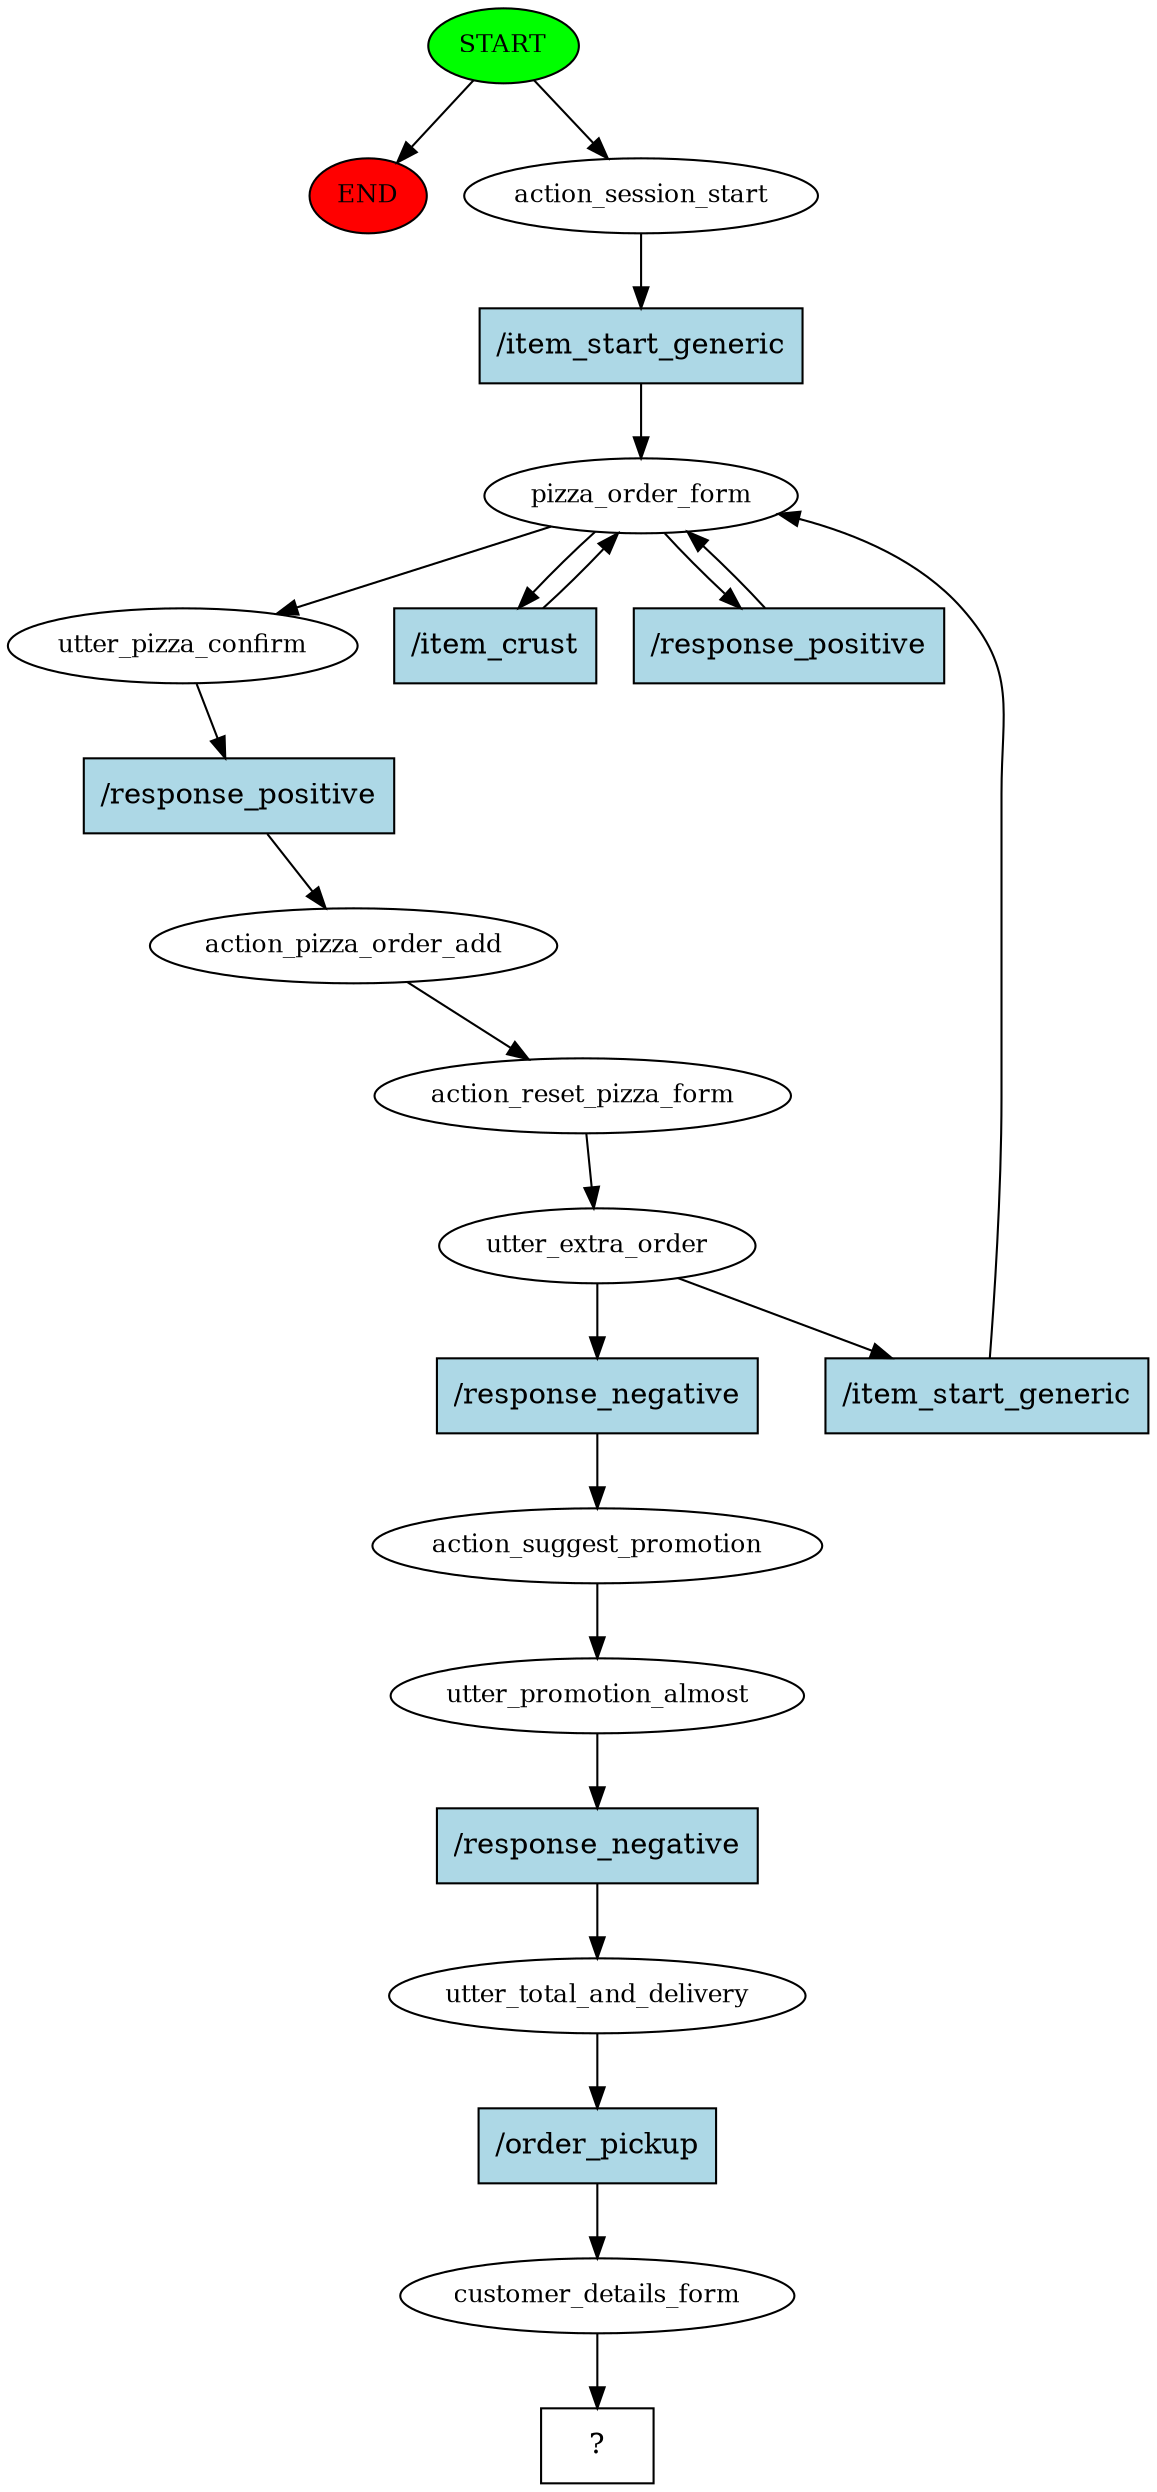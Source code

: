digraph  {
0 [class="start active", fillcolor=green, fontsize=12, label=START, style=filled];
"-1" [class=end, fillcolor=red, fontsize=12, label=END, style=filled];
1 [class=active, fontsize=12, label=action_session_start];
2 [class=active, fontsize=12, label=pizza_order_form];
5 [class=active, fontsize=12, label=utter_pizza_confirm];
6 [class=active, fontsize=12, label=action_pizza_order_add];
7 [class=active, fontsize=12, label=action_reset_pizza_form];
8 [class=active, fontsize=12, label=utter_extra_order];
16 [class=active, fontsize=12, label=action_suggest_promotion];
17 [class=active, fontsize=12, label=utter_promotion_almost];
18 [class=active, fontsize=12, label=utter_total_and_delivery];
19 [class=active, fontsize=12, label=customer_details_form];
20 [class="intent dashed active", label="  ?  ", shape=rect];
21 [class="intent active", fillcolor=lightblue, label="/item_start_generic", shape=rect, style=filled];
22 [class="intent active", fillcolor=lightblue, label="/item_crust", shape=rect, style=filled];
23 [class="intent active", fillcolor=lightblue, label="/response_positive", shape=rect, style=filled];
24 [class="intent active", fillcolor=lightblue, label="/response_positive", shape=rect, style=filled];
25 [class="intent active", fillcolor=lightblue, label="/response_negative", shape=rect, style=filled];
26 [class="intent active", fillcolor=lightblue, label="/item_start_generic", shape=rect, style=filled];
27 [class="intent active", fillcolor=lightblue, label="/response_negative", shape=rect, style=filled];
28 [class="intent active", fillcolor=lightblue, label="/order_pickup", shape=rect, style=filled];
0 -> "-1"  [class="", key=NONE, label=""];
0 -> 1  [class=active, key=NONE, label=""];
1 -> 21  [class=active, key=0];
2 -> 5  [class=active, key=NONE, label=""];
2 -> 22  [class=active, key=0];
2 -> 23  [class=active, key=0];
5 -> 24  [class=active, key=0];
6 -> 7  [class=active, key=NONE, label=""];
7 -> 8  [class=active, key=NONE, label=""];
8 -> 25  [class=active, key=0];
8 -> 26  [class=active, key=0];
16 -> 17  [class=active, key=NONE, label=""];
17 -> 27  [class=active, key=0];
18 -> 28  [class=active, key=0];
19 -> 20  [class=active, key=NONE, label=""];
21 -> 2  [class=active, key=0];
22 -> 2  [class=active, key=0];
23 -> 2  [class=active, key=0];
24 -> 6  [class=active, key=0];
25 -> 16  [class=active, key=0];
26 -> 2  [class=active, key=0];
27 -> 18  [class=active, key=0];
28 -> 19  [class=active, key=0];
}
